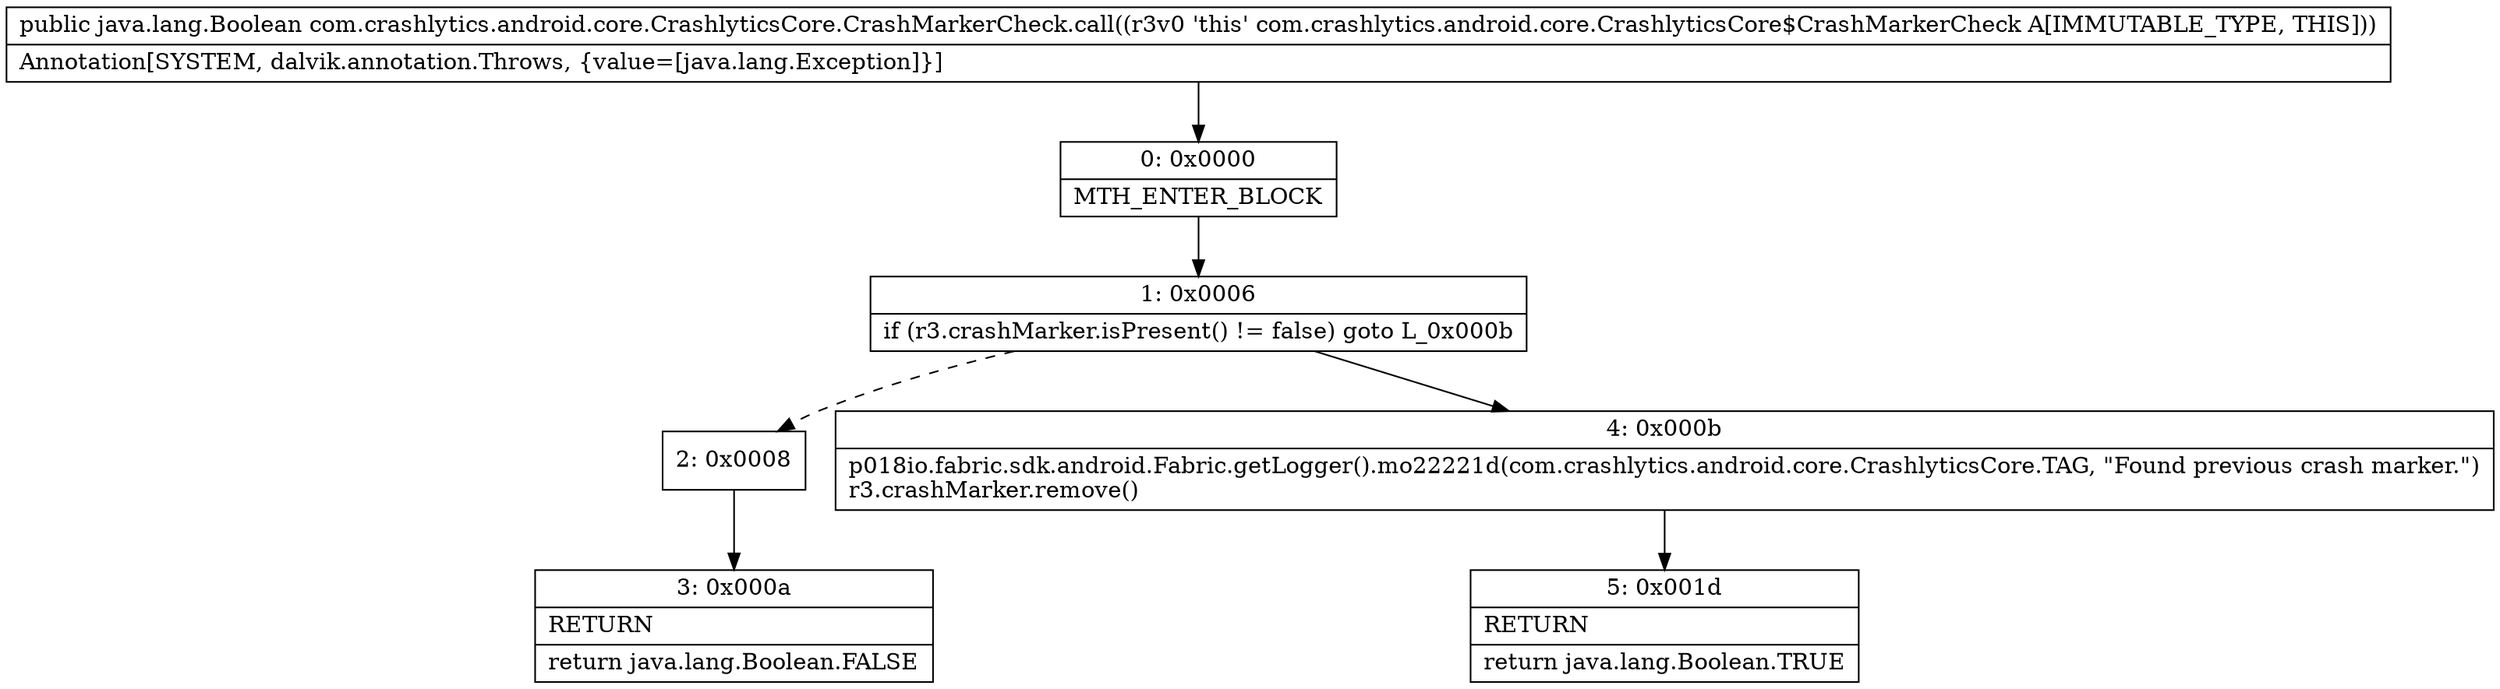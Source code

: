 digraph "CFG forcom.crashlytics.android.core.CrashlyticsCore.CrashMarkerCheck.call()Ljava\/lang\/Boolean;" {
Node_0 [shape=record,label="{0\:\ 0x0000|MTH_ENTER_BLOCK\l}"];
Node_1 [shape=record,label="{1\:\ 0x0006|if (r3.crashMarker.isPresent() != false) goto L_0x000b\l}"];
Node_2 [shape=record,label="{2\:\ 0x0008}"];
Node_3 [shape=record,label="{3\:\ 0x000a|RETURN\l|return java.lang.Boolean.FALSE\l}"];
Node_4 [shape=record,label="{4\:\ 0x000b|p018io.fabric.sdk.android.Fabric.getLogger().mo22221d(com.crashlytics.android.core.CrashlyticsCore.TAG, \"Found previous crash marker.\")\lr3.crashMarker.remove()\l}"];
Node_5 [shape=record,label="{5\:\ 0x001d|RETURN\l|return java.lang.Boolean.TRUE\l}"];
MethodNode[shape=record,label="{public java.lang.Boolean com.crashlytics.android.core.CrashlyticsCore.CrashMarkerCheck.call((r3v0 'this' com.crashlytics.android.core.CrashlyticsCore$CrashMarkerCheck A[IMMUTABLE_TYPE, THIS]))  | Annotation[SYSTEM, dalvik.annotation.Throws, \{value=[java.lang.Exception]\}]\l}"];
MethodNode -> Node_0;
Node_0 -> Node_1;
Node_1 -> Node_2[style=dashed];
Node_1 -> Node_4;
Node_2 -> Node_3;
Node_4 -> Node_5;
}

